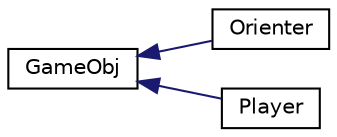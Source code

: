 digraph "Graphical Class Hierarchy"
{
 // LATEX_PDF_SIZE
  edge [fontname="Helvetica",fontsize="10",labelfontname="Helvetica",labelfontsize="10"];
  node [fontname="Helvetica",fontsize="10",shape=record];
  rankdir="LR";
  Node0 [label="GameObj",height=0.2,width=0.4,color="black", fillcolor="white", style="filled",URL="$class_game_obj.html",tooltip="the illustration of GameObj class The GameObj class represents the basic class contain functions and ..."];
  Node0 -> Node1 [dir="back",color="midnightblue",fontsize="10",style="solid",fontname="Helvetica"];
  Node1 [label="Orienter",height=0.2,width=0.4,color="black", fillcolor="white", style="filled",URL="$class_orienter.html",tooltip="the illustration of Orienter class The subclass of GameObj"];
  Node0 -> Node2 [dir="back",color="midnightblue",fontsize="10",style="solid",fontname="Helvetica"];
  Node2 [label="Player",height=0.2,width=0.4,color="black", fillcolor="white", style="filled",URL="$class_player.html",tooltip="the illustration of Player class. The subclass of GameObj,"];
}

